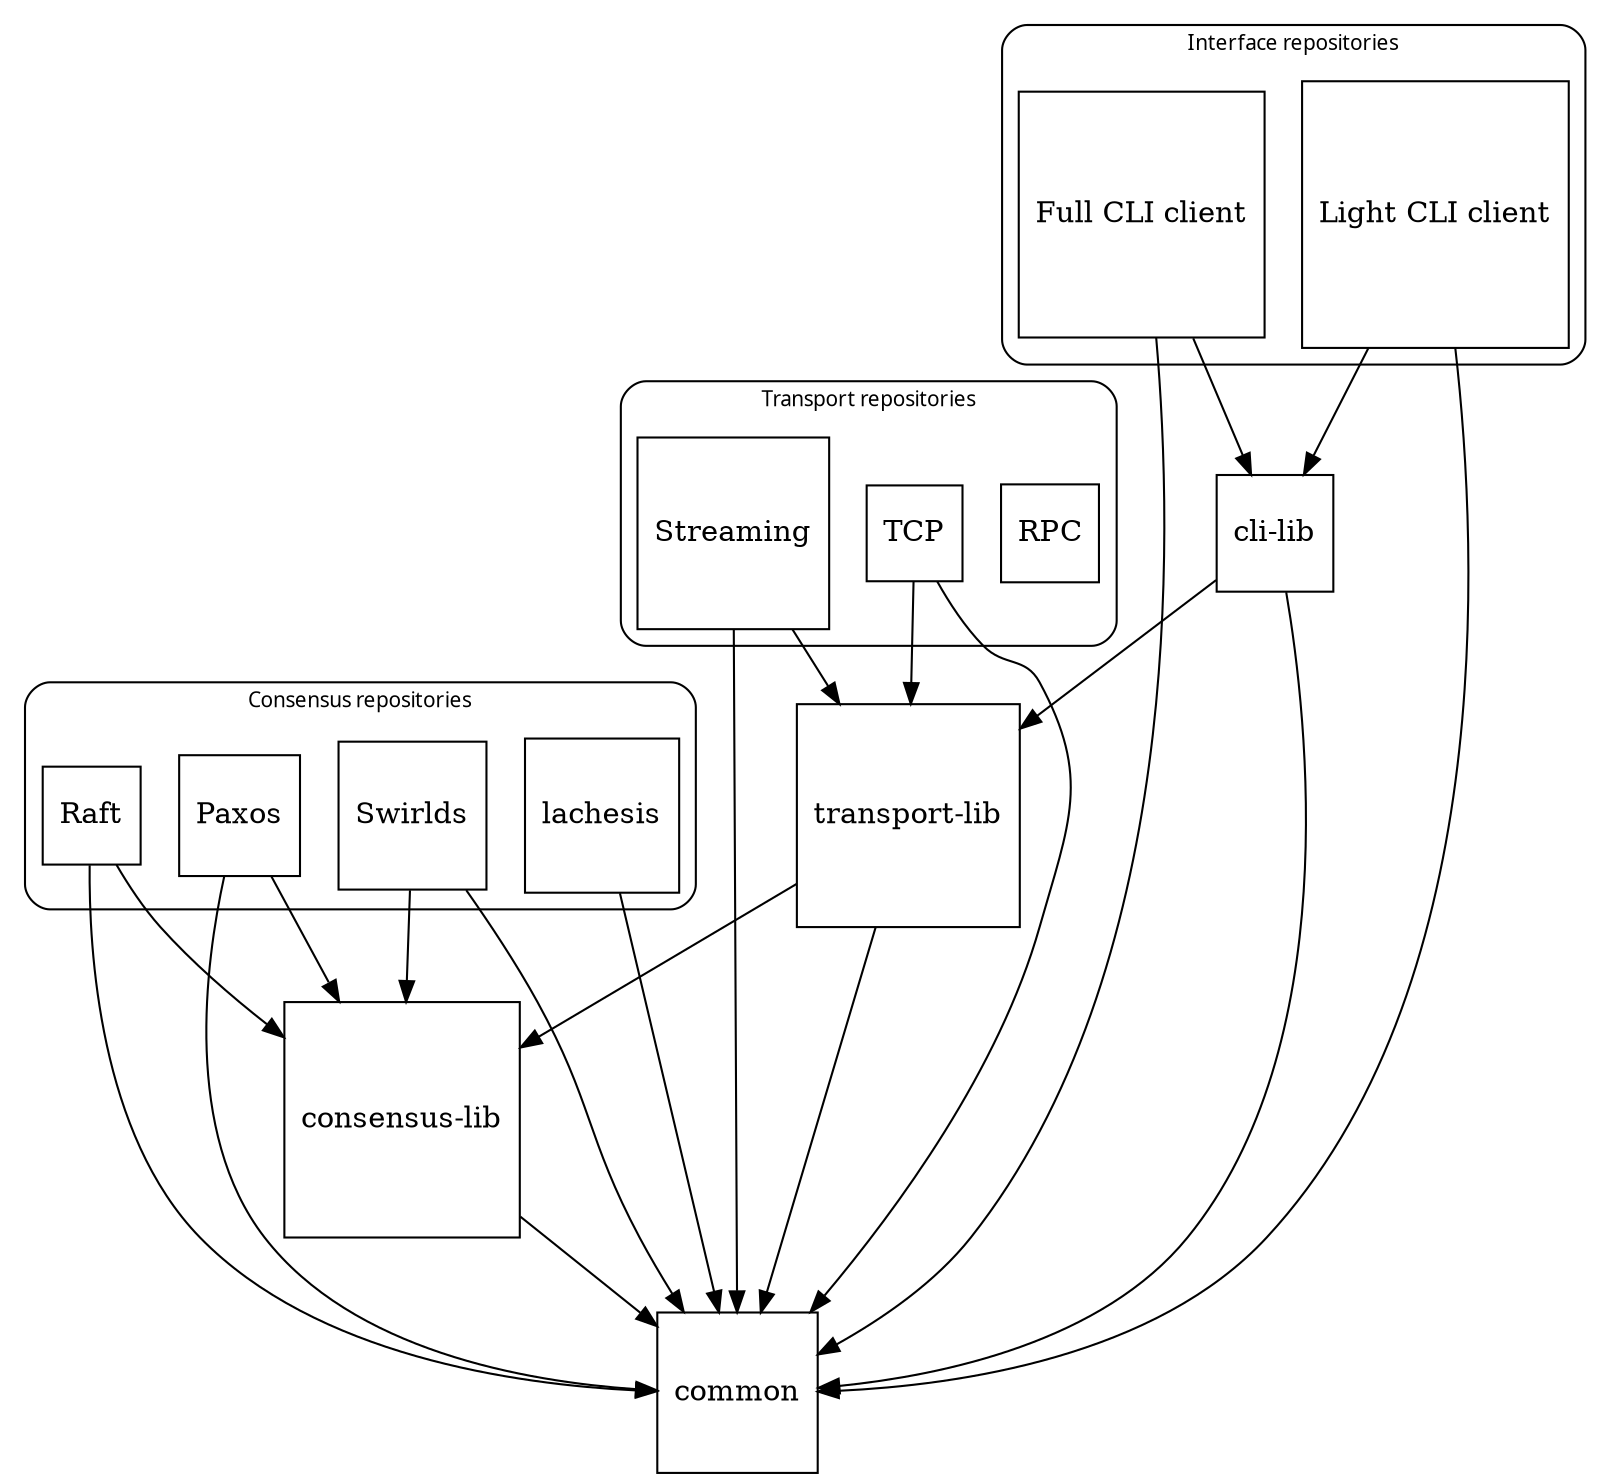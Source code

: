 digraph {
    graph [fontsize=10 fontname="Verdana" compound=true];
    bgcolor=transparent;

    lach[label="lachesis", shape=square]
    raft[label="Raft", shape=square]
    paxos[label="Paxos", shape=square]
    rpc[label="RPC", shape=square]
    swirlds[label="Swirlds", shape=square]
    tcp[label="TCP", shape=square]
    streaming[label="Streaming", shape=square]
    light[label="Light CLI client", shape=square]
    full[label="Full CLI client", shape=square]
    common[shape=square,fillcolor="white",style="filled"]
    cons_lib[shape=square,label="consensus-lib",fillcolor="white",style="filled"]
    trans_lib[shape=square,label="transport-lib",fillcolor="white",style="filled"]
    cli_lib[shape=square,label="cli-lib",fillcolor="white",style="filled"]

    lach -> common
    cons_lib -> common
    raft -> cons_lib
    raft -> common
    paxos -> common
    paxos -> cons_lib
    swirlds -> common
    swirlds -> cons_lib

    subgraph cluster_consensus {
        bgcolor=white;
        style="rounded"
        labelloc="t";
        label="Consensus repositories";
        {rank=same lach raft paxos swirlds}
    }

    subgraph cluster_protocol {
        bgcolor=white;
        style="rounded"
        labelloc="t";
        label="Transport repositories";
        rank=same;
        rpc tcp streaming
    }

    subgraph cluster_interface {
        bgcolor=white;
        style="rounded"
        labelloc="interface";
        label="Interface repositories";
        rank=same;
        light full
    }

    streaming -> common
    tcp -> common
    streaming -> trans_lib
    tcp -> trans_lib
    trans_lib -> common
    trans_lib  -> cons_lib

    light -> common
    full -> common
    light -> cli_lib
    full -> cli_lib
    cli_lib -> common
    cli_lib -> trans_lib
}